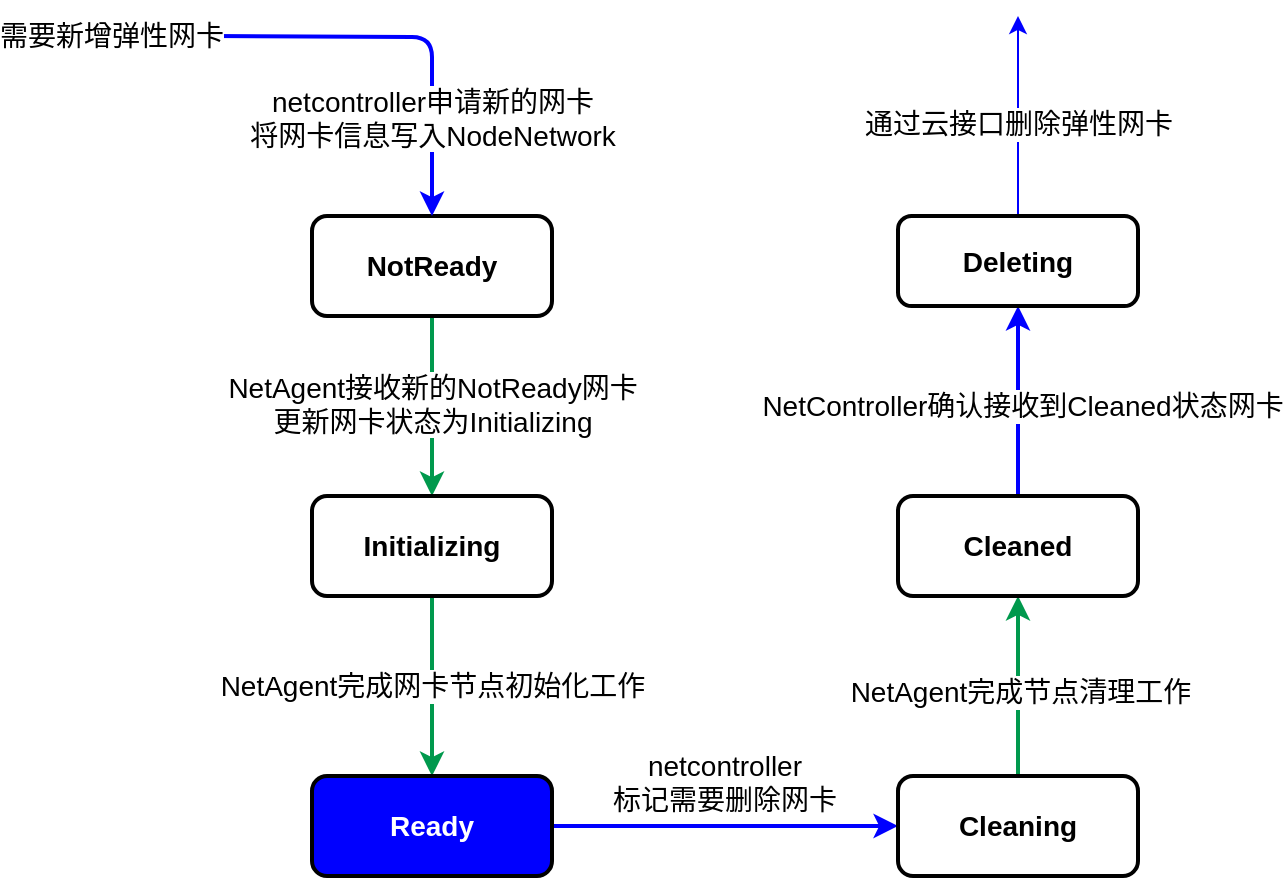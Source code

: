 <mxfile version="11.1.1" type="device"><diagram id="xtr_t0Jooot582H3AkcD" name="Page-1"><mxGraphModel dx="1801" dy="862" grid="1" gridSize="10" guides="1" tooltips="1" connect="1" arrows="1" fold="1" page="1" pageScale="1" pageWidth="827" pageHeight="1169" math="0" shadow="0"><root><mxCell id="0"/><mxCell id="1" parent="0"/><mxCell id="qs1wHtP3AntZFZUIu3KX-7" style="edgeStyle=orthogonalEdgeStyle;rounded=0;orthogonalLoop=1;jettySize=auto;html=1;exitX=0.5;exitY=1;exitDx=0;exitDy=0;entryX=0.5;entryY=0;entryDx=0;entryDy=0;fontSize=14;strokeWidth=2;strokeColor=#00994D;" parent="1" source="qs1wHtP3AntZFZUIu3KX-1" target="qs1wHtP3AntZFZUIu3KX-3" edge="1"><mxGeometry relative="1" as="geometry"/></mxCell><mxCell id="qs1wHtP3AntZFZUIu3KX-12" value="NetAgent接收新的NotReady网卡&lt;br&gt;更新网卡状态为Initializing" style="text;html=1;resizable=0;points=[];align=center;verticalAlign=middle;labelBackgroundColor=#ffffff;fontSize=14;" parent="qs1wHtP3AntZFZUIu3KX-7" vertex="1" connectable="0"><mxGeometry x="-0.022" relative="1" as="geometry"><mxPoint as="offset"/></mxGeometry></mxCell><mxCell id="qs1wHtP3AntZFZUIu3KX-1" value="NotReady" style="rounded=1;whiteSpace=wrap;html=1;strokeWidth=2;fontSize=14;fontStyle=1" parent="1" vertex="1"><mxGeometry x="120" y="220" width="120" height="50" as="geometry"/></mxCell><mxCell id="qs1wHtP3AntZFZUIu3KX-2" value="" style="endArrow=classic;html=1;entryX=0.5;entryY=0;entryDx=0;entryDy=0;edgeStyle=orthogonalEdgeStyle;strokeWidth=2;strokeColor=#0000FF;" parent="1" target="qs1wHtP3AntZFZUIu3KX-1" edge="1"><mxGeometry width="50" height="50" relative="1" as="geometry"><mxPoint x="70" y="130" as="sourcePoint"/><mxPoint x="120" y="80" as="targetPoint"/></mxGeometry></mxCell><mxCell id="qs1wHtP3AntZFZUIu3KX-11" value="netcontroller申请新的网卡&lt;br&gt;将网卡信息写入NodeNetwork" style="text;html=1;resizable=0;points=[];align=center;verticalAlign=middle;labelBackgroundColor=#ffffff;fontSize=14;" parent="qs1wHtP3AntZFZUIu3KX-2" vertex="1" connectable="0"><mxGeometry x="0.08" y="-29" relative="1" as="geometry"><mxPoint x="2" y="11" as="offset"/></mxGeometry></mxCell><mxCell id="qs1wHtP3AntZFZUIu3KX-13" style="edgeStyle=orthogonalEdgeStyle;rounded=1;orthogonalLoop=1;jettySize=auto;html=1;exitX=0.5;exitY=1;exitDx=0;exitDy=0;fontSize=14;strokeColor=#00994D;strokeWidth=2;" parent="1" source="qs1wHtP3AntZFZUIu3KX-3" target="qs1wHtP3AntZFZUIu3KX-4" edge="1"><mxGeometry relative="1" as="geometry"/></mxCell><mxCell id="qs1wHtP3AntZFZUIu3KX-14" value="NetAgent完成网卡节点初始化工作" style="text;html=1;resizable=0;points=[];align=center;verticalAlign=middle;labelBackgroundColor=#ffffff;fontSize=14;" parent="qs1wHtP3AntZFZUIu3KX-13" vertex="1" connectable="0"><mxGeometry x="-0.434" relative="1" as="geometry"><mxPoint y="19" as="offset"/></mxGeometry></mxCell><mxCell id="qs1wHtP3AntZFZUIu3KX-3" value="Initializing" style="rounded=1;whiteSpace=wrap;html=1;strokeWidth=2;fontSize=14;fontStyle=1" parent="1" vertex="1"><mxGeometry x="120" y="360" width="120" height="50" as="geometry"/></mxCell><mxCell id="qs1wHtP3AntZFZUIu3KX-15" style="edgeStyle=orthogonalEdgeStyle;rounded=1;orthogonalLoop=1;jettySize=auto;html=1;exitX=1;exitY=0.5;exitDx=0;exitDy=0;fontSize=14;strokeWidth=2;strokeColor=#0000FF;" parent="1" source="qs1wHtP3AntZFZUIu3KX-4" target="qs1wHtP3AntZFZUIu3KX-5" edge="1"><mxGeometry relative="1" as="geometry"/></mxCell><mxCell id="qs1wHtP3AntZFZUIu3KX-16" value="netcontroller&lt;br&gt;标记需要删除网卡" style="text;html=1;resizable=0;points=[];align=center;verticalAlign=middle;labelBackgroundColor=#ffffff;fontSize=14;" parent="qs1wHtP3AntZFZUIu3KX-15" vertex="1" connectable="0"><mxGeometry x="-0.115" y="3" relative="1" as="geometry"><mxPoint x="9.5" y="-19" as="offset"/></mxGeometry></mxCell><mxCell id="qs1wHtP3AntZFZUIu3KX-4" value="Ready" style="rounded=1;whiteSpace=wrap;html=1;strokeWidth=2;fontSize=14;fontStyle=1;fillColor=#0000FF;fontColor=#FFFFFF;" parent="1" vertex="1"><mxGeometry x="120" y="500" width="120" height="50" as="geometry"/></mxCell><mxCell id="qs1wHtP3AntZFZUIu3KX-17" style="edgeStyle=orthogonalEdgeStyle;rounded=1;orthogonalLoop=1;jettySize=auto;html=1;exitX=0.5;exitY=0;exitDx=0;exitDy=0;fontSize=14;strokeColor=#00994D;strokeWidth=2;" parent="1" source="qs1wHtP3AntZFZUIu3KX-5" target="qs1wHtP3AntZFZUIu3KX-6" edge="1"><mxGeometry relative="1" as="geometry"/></mxCell><mxCell id="qs1wHtP3AntZFZUIu3KX-18" value="NetAgent完成节点清理工作" style="text;html=1;resizable=0;points=[];align=center;verticalAlign=middle;labelBackgroundColor=#ffffff;fontSize=14;" parent="qs1wHtP3AntZFZUIu3KX-17" vertex="1" connectable="0"><mxGeometry x="-0.067" y="-1" relative="1" as="geometry"><mxPoint as="offset"/></mxGeometry></mxCell><mxCell id="qs1wHtP3AntZFZUIu3KX-5" value="Cleaning" style="rounded=1;whiteSpace=wrap;html=1;strokeWidth=2;fontSize=14;fontStyle=1" parent="1" vertex="1"><mxGeometry x="413" y="500" width="120" height="50" as="geometry"/></mxCell><mxCell id="qs1wHtP3AntZFZUIu3KX-20" style="edgeStyle=orthogonalEdgeStyle;rounded=1;orthogonalLoop=1;jettySize=auto;html=1;exitX=0.5;exitY=0;exitDx=0;exitDy=0;entryX=0.5;entryY=1;entryDx=0;entryDy=0;fontSize=14;strokeColor=#0000FF;strokeWidth=2;" parent="1" source="qs1wHtP3AntZFZUIu3KX-6" target="qs1wHtP3AntZFZUIu3KX-19" edge="1"><mxGeometry relative="1" as="geometry"/></mxCell><mxCell id="qs1wHtP3AntZFZUIu3KX-21" value="NetController确认接收到Cleaned状态网卡" style="text;html=1;resizable=0;points=[];align=center;verticalAlign=middle;labelBackgroundColor=#ffffff;fontSize=14;" parent="qs1wHtP3AntZFZUIu3KX-20" vertex="1" connectable="0"><mxGeometry x="-0.046" y="-2" relative="1" as="geometry"><mxPoint as="offset"/></mxGeometry></mxCell><mxCell id="qs1wHtP3AntZFZUIu3KX-6" value="Cleaned" style="rounded=1;whiteSpace=wrap;html=1;strokeWidth=2;fontSize=14;fontStyle=1" parent="1" vertex="1"><mxGeometry x="413" y="360" width="120" height="50" as="geometry"/></mxCell><mxCell id="qs1wHtP3AntZFZUIu3KX-10" value="&lt;span style=&quot;white-space: nowrap ; background-color: rgb(255 , 255 , 255)&quot;&gt;需要新增弹性网卡&lt;/span&gt;" style="text;html=1;strokeColor=none;fillColor=none;align=center;verticalAlign=middle;whiteSpace=wrap;rounded=0;fontSize=14;" parent="1" vertex="1"><mxGeometry y="120" width="40" height="20" as="geometry"/></mxCell><mxCell id="qs1wHtP3AntZFZUIu3KX-25" style="edgeStyle=orthogonalEdgeStyle;rounded=1;orthogonalLoop=1;jettySize=auto;html=1;exitX=0.5;exitY=0;exitDx=0;exitDy=0;fontSize=14;strokeColor=#0000FF;" parent="1" source="qs1wHtP3AntZFZUIu3KX-19" edge="1"><mxGeometry relative="1" as="geometry"><mxPoint x="473" y="120" as="targetPoint"/></mxGeometry></mxCell><mxCell id="qs1wHtP3AntZFZUIu3KX-26" value="通过云接口删除弹性网卡" style="text;html=1;resizable=0;points=[];align=center;verticalAlign=middle;labelBackgroundColor=#ffffff;fontSize=14;" parent="qs1wHtP3AntZFZUIu3KX-25" vertex="1" connectable="0"><mxGeometry x="-0.08" relative="1" as="geometry"><mxPoint as="offset"/></mxGeometry></mxCell><mxCell id="qs1wHtP3AntZFZUIu3KX-19" value="Deleting" style="rounded=1;whiteSpace=wrap;html=1;strokeWidth=2;fontSize=14;fontStyle=1" parent="1" vertex="1"><mxGeometry x="413" y="220" width="120" height="45" as="geometry"/></mxCell></root></mxGraphModel></diagram></mxfile>